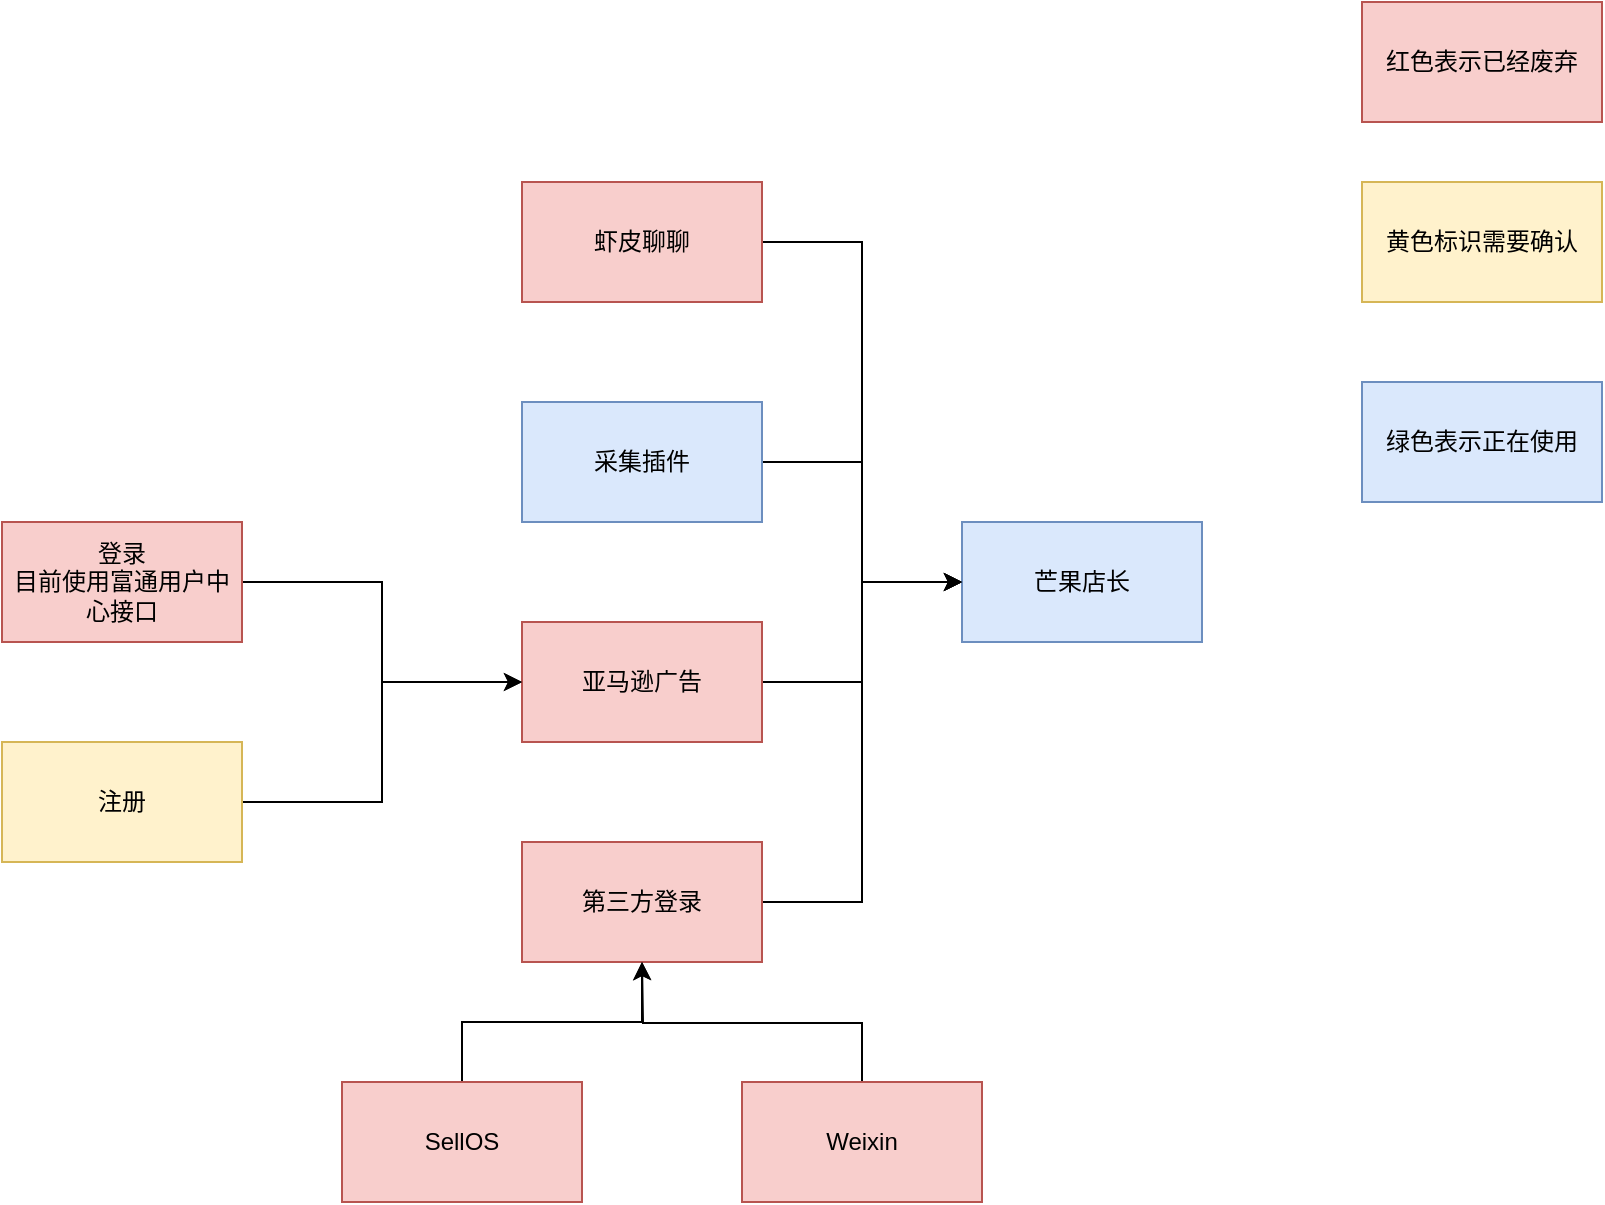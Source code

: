 <mxfile version="17.1.3" type="github">
  <diagram id="1tvEy_ix69Tdvi2ytSdO" name="第 1 页">
    <mxGraphModel dx="2249" dy="706" grid="1" gridSize="10" guides="1" tooltips="1" connect="1" arrows="1" fold="1" page="1" pageScale="1" pageWidth="827" pageHeight="1169" math="0" shadow="0">
      <root>
        <mxCell id="0" />
        <mxCell id="1" parent="0" />
        <mxCell id="_eYfuIItk3SHdXpDjTfW-7" style="edgeStyle=orthogonalEdgeStyle;rounded=0;orthogonalLoop=1;jettySize=auto;html=1;exitX=1;exitY=0.5;exitDx=0;exitDy=0;entryX=0;entryY=0.5;entryDx=0;entryDy=0;" edge="1" parent="1" source="_eYfuIItk3SHdXpDjTfW-1" target="_eYfuIItk3SHdXpDjTfW-2">
          <mxGeometry relative="1" as="geometry" />
        </mxCell>
        <mxCell id="_eYfuIItk3SHdXpDjTfW-1" value="采集插件" style="rounded=0;whiteSpace=wrap;html=1;fillColor=#dae8fc;strokeColor=#6c8ebf;" vertex="1" parent="1">
          <mxGeometry x="120" y="230" width="120" height="60" as="geometry" />
        </mxCell>
        <mxCell id="_eYfuIItk3SHdXpDjTfW-2" value="芒果店长" style="rounded=0;whiteSpace=wrap;html=1;fillColor=#dae8fc;strokeColor=#6c8ebf;" vertex="1" parent="1">
          <mxGeometry x="340" y="290" width="120" height="60" as="geometry" />
        </mxCell>
        <mxCell id="_eYfuIItk3SHdXpDjTfW-6" style="edgeStyle=orthogonalEdgeStyle;rounded=0;orthogonalLoop=1;jettySize=auto;html=1;exitX=1;exitY=0.5;exitDx=0;exitDy=0;entryX=0;entryY=0.5;entryDx=0;entryDy=0;" edge="1" parent="1" source="_eYfuIItk3SHdXpDjTfW-3" target="_eYfuIItk3SHdXpDjTfW-2">
          <mxGeometry relative="1" as="geometry" />
        </mxCell>
        <mxCell id="_eYfuIItk3SHdXpDjTfW-3" value="虾皮聊聊" style="rounded=0;whiteSpace=wrap;html=1;fillColor=#f8cecc;strokeColor=#b85450;" vertex="1" parent="1">
          <mxGeometry x="120" y="120" width="120" height="60" as="geometry" />
        </mxCell>
        <mxCell id="_eYfuIItk3SHdXpDjTfW-9" style="edgeStyle=orthogonalEdgeStyle;rounded=0;orthogonalLoop=1;jettySize=auto;html=1;exitX=1;exitY=0.5;exitDx=0;exitDy=0;" edge="1" parent="1" source="_eYfuIItk3SHdXpDjTfW-4" target="_eYfuIItk3SHdXpDjTfW-2">
          <mxGeometry relative="1" as="geometry" />
        </mxCell>
        <mxCell id="_eYfuIItk3SHdXpDjTfW-4" value="亚马逊广告" style="rounded=0;whiteSpace=wrap;html=1;fillColor=#f8cecc;strokeColor=#b85450;" vertex="1" parent="1">
          <mxGeometry x="120" y="340" width="120" height="60" as="geometry" />
        </mxCell>
        <mxCell id="_eYfuIItk3SHdXpDjTfW-10" style="edgeStyle=orthogonalEdgeStyle;rounded=0;orthogonalLoop=1;jettySize=auto;html=1;exitX=1;exitY=0.5;exitDx=0;exitDy=0;entryX=0;entryY=0.5;entryDx=0;entryDy=0;" edge="1" parent="1" source="_eYfuIItk3SHdXpDjTfW-5" target="_eYfuIItk3SHdXpDjTfW-2">
          <mxGeometry relative="1" as="geometry" />
        </mxCell>
        <mxCell id="_eYfuIItk3SHdXpDjTfW-5" value="第三方登录" style="rounded=0;whiteSpace=wrap;html=1;fillColor=#f8cecc;strokeColor=#b85450;" vertex="1" parent="1">
          <mxGeometry x="120" y="450" width="120" height="60" as="geometry" />
        </mxCell>
        <mxCell id="_eYfuIItk3SHdXpDjTfW-13" style="edgeStyle=orthogonalEdgeStyle;rounded=0;orthogonalLoop=1;jettySize=auto;html=1;exitX=0.5;exitY=0;exitDx=0;exitDy=0;entryX=0.5;entryY=1;entryDx=0;entryDy=0;" edge="1" parent="1" source="_eYfuIItk3SHdXpDjTfW-11" target="_eYfuIItk3SHdXpDjTfW-5">
          <mxGeometry relative="1" as="geometry" />
        </mxCell>
        <mxCell id="_eYfuIItk3SHdXpDjTfW-11" value="SellOS" style="rounded=0;whiteSpace=wrap;html=1;fillColor=#f8cecc;strokeColor=#b85450;" vertex="1" parent="1">
          <mxGeometry x="30" y="570" width="120" height="60" as="geometry" />
        </mxCell>
        <mxCell id="_eYfuIItk3SHdXpDjTfW-14" style="edgeStyle=orthogonalEdgeStyle;rounded=0;orthogonalLoop=1;jettySize=auto;html=1;exitX=0.5;exitY=0;exitDx=0;exitDy=0;" edge="1" parent="1" source="_eYfuIItk3SHdXpDjTfW-12">
          <mxGeometry relative="1" as="geometry">
            <mxPoint x="180" y="510" as="targetPoint" />
          </mxGeometry>
        </mxCell>
        <mxCell id="_eYfuIItk3SHdXpDjTfW-12" value="Weixin" style="rounded=0;whiteSpace=wrap;html=1;fillColor=#f8cecc;strokeColor=#b85450;" vertex="1" parent="1">
          <mxGeometry x="230" y="570" width="120" height="60" as="geometry" />
        </mxCell>
        <mxCell id="_eYfuIItk3SHdXpDjTfW-15" value="红色表示已经废弃" style="rounded=0;whiteSpace=wrap;html=1;fillColor=#f8cecc;strokeColor=#b85450;" vertex="1" parent="1">
          <mxGeometry x="540" y="30" width="120" height="60" as="geometry" />
        </mxCell>
        <mxCell id="_eYfuIItk3SHdXpDjTfW-16" value="黄色标识需要确认" style="rounded=0;whiteSpace=wrap;html=1;fillColor=#fff2cc;strokeColor=#d6b656;" vertex="1" parent="1">
          <mxGeometry x="540" y="120" width="120" height="60" as="geometry" />
        </mxCell>
        <mxCell id="_eYfuIItk3SHdXpDjTfW-17" value="绿色表示正在使用" style="rounded=0;whiteSpace=wrap;html=1;fillColor=#dae8fc;strokeColor=#6c8ebf;" vertex="1" parent="1">
          <mxGeometry x="540" y="220" width="120" height="60" as="geometry" />
        </mxCell>
        <mxCell id="_eYfuIItk3SHdXpDjTfW-20" style="edgeStyle=orthogonalEdgeStyle;rounded=0;orthogonalLoop=1;jettySize=auto;html=1;exitX=1;exitY=0.5;exitDx=0;exitDy=0;entryX=0;entryY=0.5;entryDx=0;entryDy=0;" edge="1" parent="1" source="_eYfuIItk3SHdXpDjTfW-18" target="_eYfuIItk3SHdXpDjTfW-4">
          <mxGeometry relative="1" as="geometry" />
        </mxCell>
        <mxCell id="_eYfuIItk3SHdXpDjTfW-18" value="登录&lt;br&gt;目前使用富通用户中心接口" style="rounded=0;whiteSpace=wrap;html=1;fillColor=#f8cecc;strokeColor=#b85450;" vertex="1" parent="1">
          <mxGeometry x="-140" y="290" width="120" height="60" as="geometry" />
        </mxCell>
        <mxCell id="_eYfuIItk3SHdXpDjTfW-21" style="edgeStyle=orthogonalEdgeStyle;rounded=0;orthogonalLoop=1;jettySize=auto;html=1;exitX=1;exitY=0.5;exitDx=0;exitDy=0;" edge="1" parent="1" source="_eYfuIItk3SHdXpDjTfW-19" target="_eYfuIItk3SHdXpDjTfW-4">
          <mxGeometry relative="1" as="geometry" />
        </mxCell>
        <mxCell id="_eYfuIItk3SHdXpDjTfW-19" value="注册" style="rounded=0;whiteSpace=wrap;html=1;fillColor=#fff2cc;strokeColor=#d6b656;" vertex="1" parent="1">
          <mxGeometry x="-140" y="400" width="120" height="60" as="geometry" />
        </mxCell>
      </root>
    </mxGraphModel>
  </diagram>
</mxfile>
